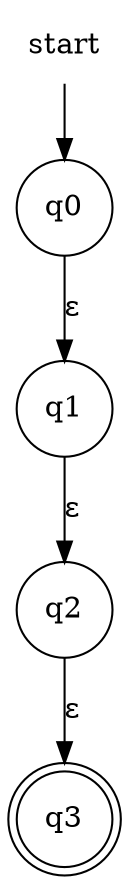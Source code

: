 digraph automaton {
    node [shape=none]; start;
    node [shape=doublecircle]; "q3";
    node [shape=circle];
    start -> "q0";
    "q0" -> "q1" [label="&epsilon;"];
    "q1" -> "q2" [label="&epsilon;"];
    "q2" -> "q3" [label="&epsilon;"];
}
